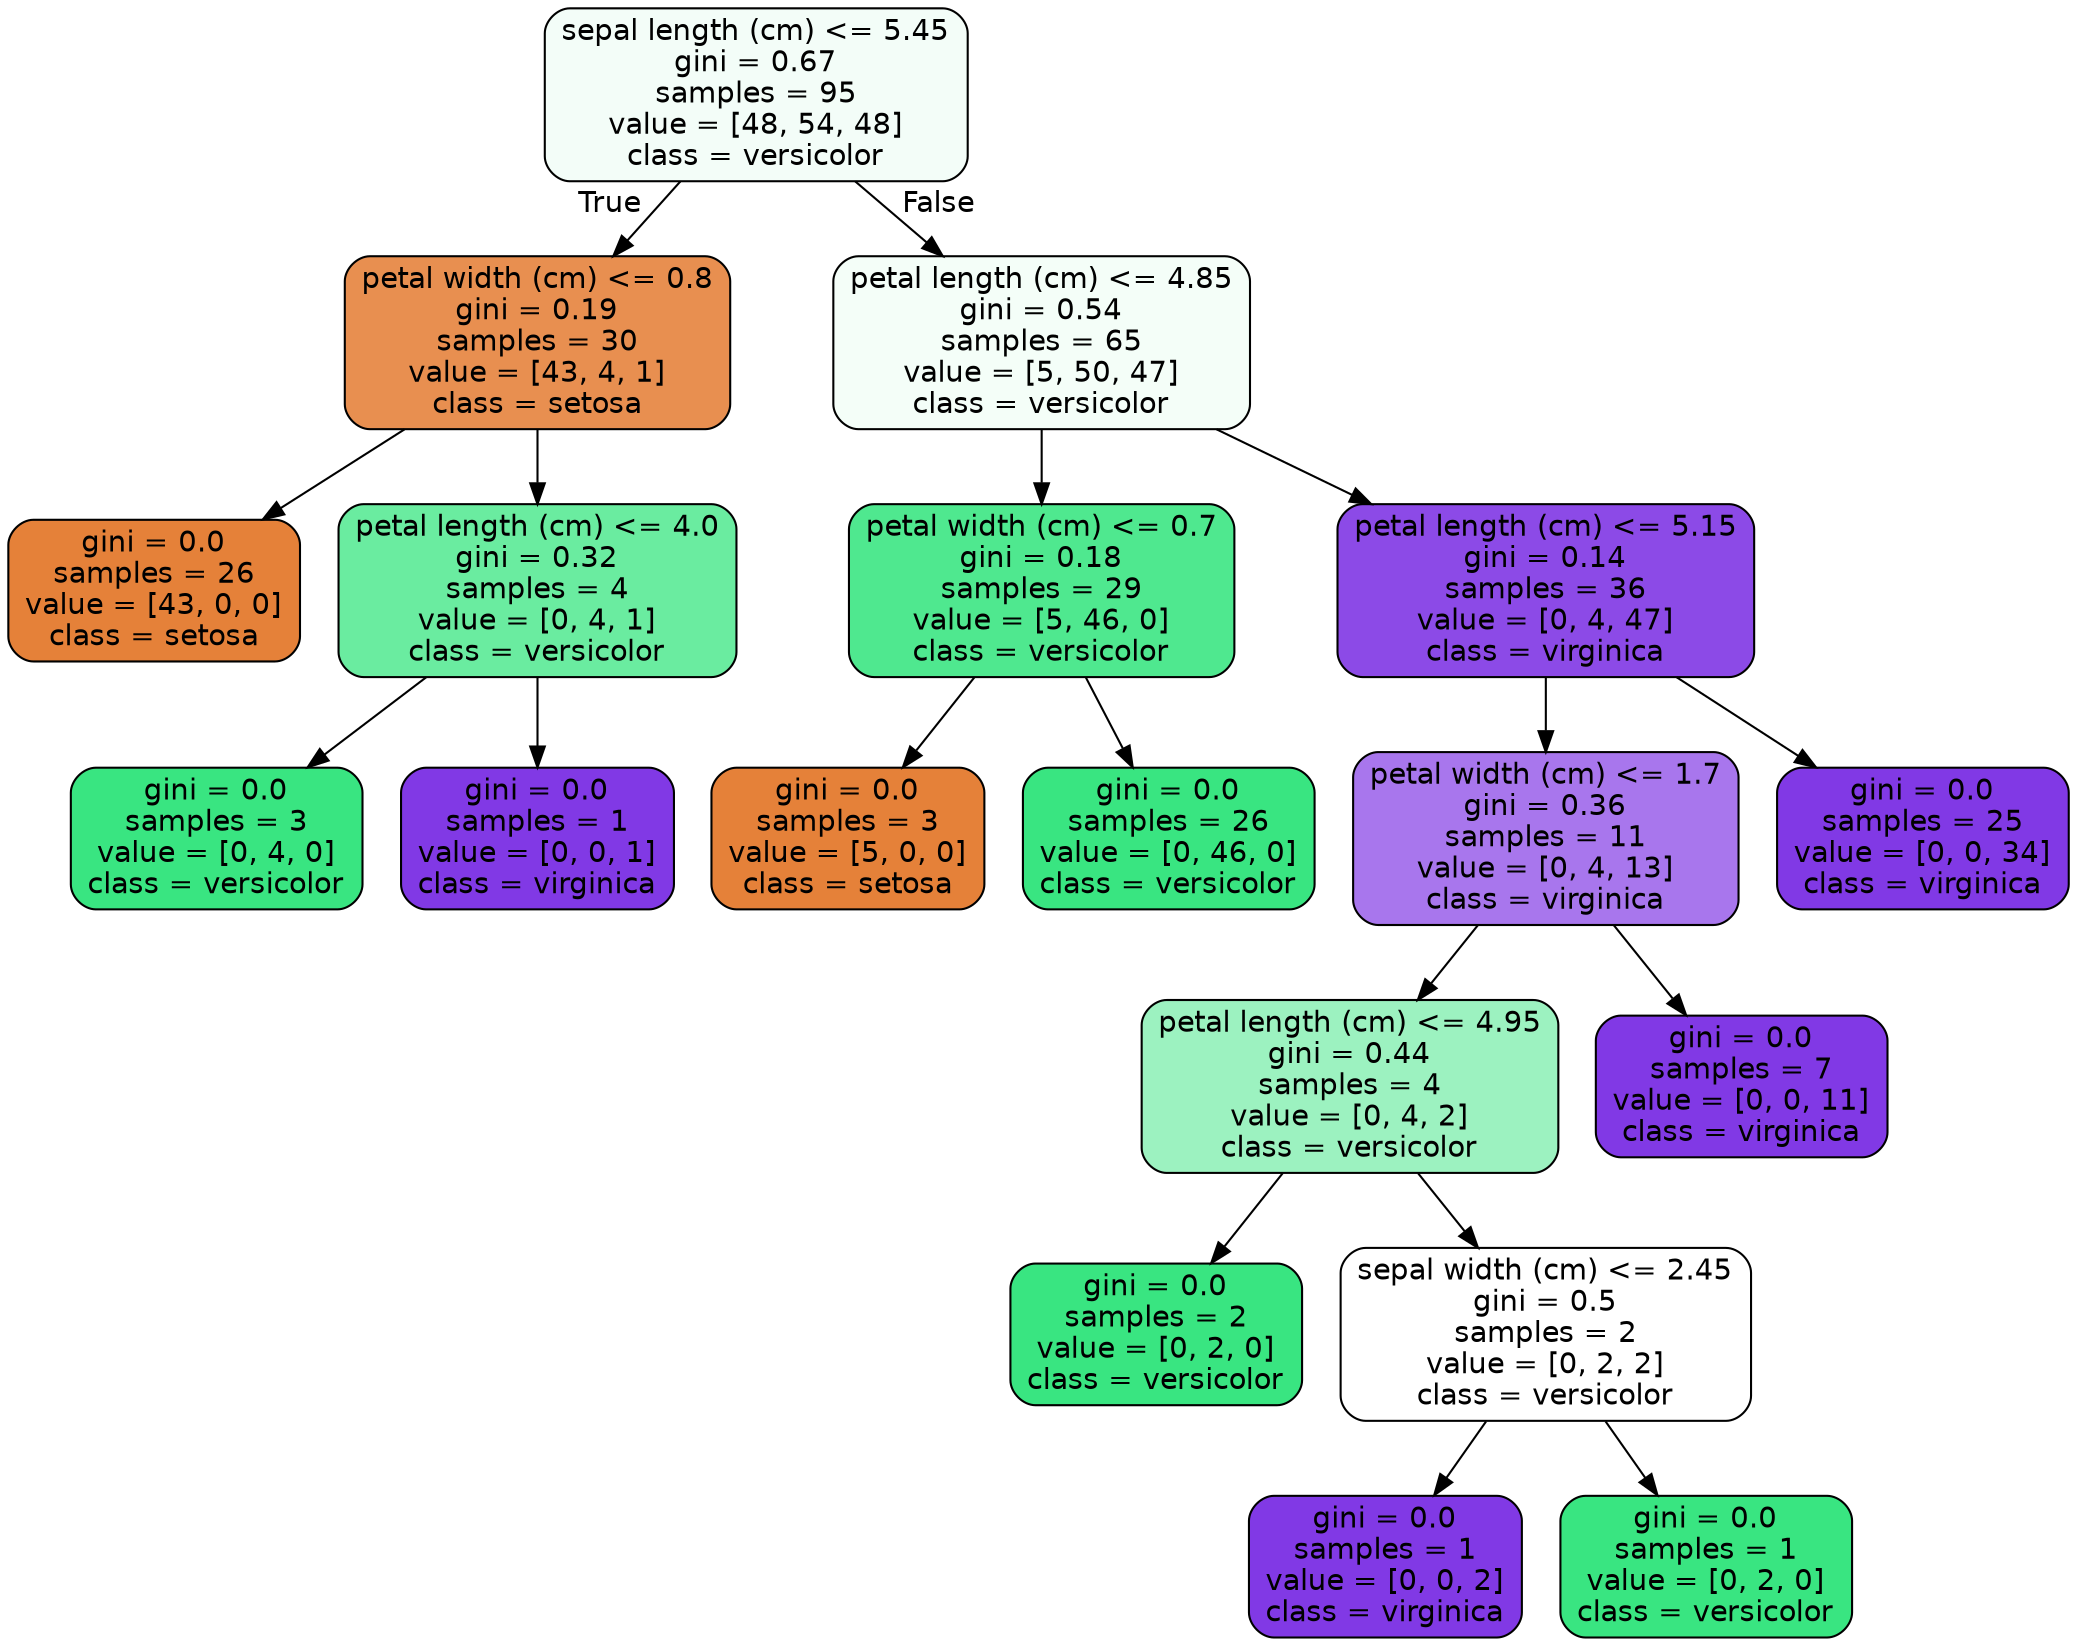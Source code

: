 digraph Tree {
node [shape=box, style="filled, rounded", color="black", fontname=helvetica] ;
edge [fontname=helvetica] ;
0 [label="sepal length (cm) <= 5.45\ngini = 0.67\nsamples = 95\nvalue = [48, 54, 48]\nclass = versicolor", fillcolor="#f3fdf8"] ;
1 [label="petal width (cm) <= 0.8\ngini = 0.19\nsamples = 30\nvalue = [43, 4, 1]\nclass = setosa", fillcolor="#e88f50"] ;
0 -> 1 [labeldistance=2.5, labelangle=45, headlabel="True"] ;
2 [label="gini = 0.0\nsamples = 26\nvalue = [43, 0, 0]\nclass = setosa", fillcolor="#e58139"] ;
1 -> 2 ;
3 [label="petal length (cm) <= 4.0\ngini = 0.32\nsamples = 4\nvalue = [0, 4, 1]\nclass = versicolor", fillcolor="#6aeca0"] ;
1 -> 3 ;
4 [label="gini = 0.0\nsamples = 3\nvalue = [0, 4, 0]\nclass = versicolor", fillcolor="#39e581"] ;
3 -> 4 ;
5 [label="gini = 0.0\nsamples = 1\nvalue = [0, 0, 1]\nclass = virginica", fillcolor="#8139e5"] ;
3 -> 5 ;
6 [label="petal length (cm) <= 4.85\ngini = 0.54\nsamples = 65\nvalue = [5, 50, 47]\nclass = versicolor", fillcolor="#f4fef8"] ;
0 -> 6 [labeldistance=2.5, labelangle=-45, headlabel="False"] ;
7 [label="petal width (cm) <= 0.7\ngini = 0.18\nsamples = 29\nvalue = [5, 46, 0]\nclass = versicolor", fillcolor="#4fe88f"] ;
6 -> 7 ;
8 [label="gini = 0.0\nsamples = 3\nvalue = [5, 0, 0]\nclass = setosa", fillcolor="#e58139"] ;
7 -> 8 ;
9 [label="gini = 0.0\nsamples = 26\nvalue = [0, 46, 0]\nclass = versicolor", fillcolor="#39e581"] ;
7 -> 9 ;
10 [label="petal length (cm) <= 5.15\ngini = 0.14\nsamples = 36\nvalue = [0, 4, 47]\nclass = virginica", fillcolor="#8c4ae7"] ;
6 -> 10 ;
11 [label="petal width (cm) <= 1.7\ngini = 0.36\nsamples = 11\nvalue = [0, 4, 13]\nclass = virginica", fillcolor="#a876ed"] ;
10 -> 11 ;
12 [label="petal length (cm) <= 4.95\ngini = 0.44\nsamples = 4\nvalue = [0, 4, 2]\nclass = versicolor", fillcolor="#9cf2c0"] ;
11 -> 12 ;
13 [label="gini = 0.0\nsamples = 2\nvalue = [0, 2, 0]\nclass = versicolor", fillcolor="#39e581"] ;
12 -> 13 ;
14 [label="sepal width (cm) <= 2.45\ngini = 0.5\nsamples = 2\nvalue = [0, 2, 2]\nclass = versicolor", fillcolor="#ffffff"] ;
12 -> 14 ;
15 [label="gini = 0.0\nsamples = 1\nvalue = [0, 0, 2]\nclass = virginica", fillcolor="#8139e5"] ;
14 -> 15 ;
16 [label="gini = 0.0\nsamples = 1\nvalue = [0, 2, 0]\nclass = versicolor", fillcolor="#39e581"] ;
14 -> 16 ;
17 [label="gini = 0.0\nsamples = 7\nvalue = [0, 0, 11]\nclass = virginica", fillcolor="#8139e5"] ;
11 -> 17 ;
18 [label="gini = 0.0\nsamples = 25\nvalue = [0, 0, 34]\nclass = virginica", fillcolor="#8139e5"] ;
10 -> 18 ;
}